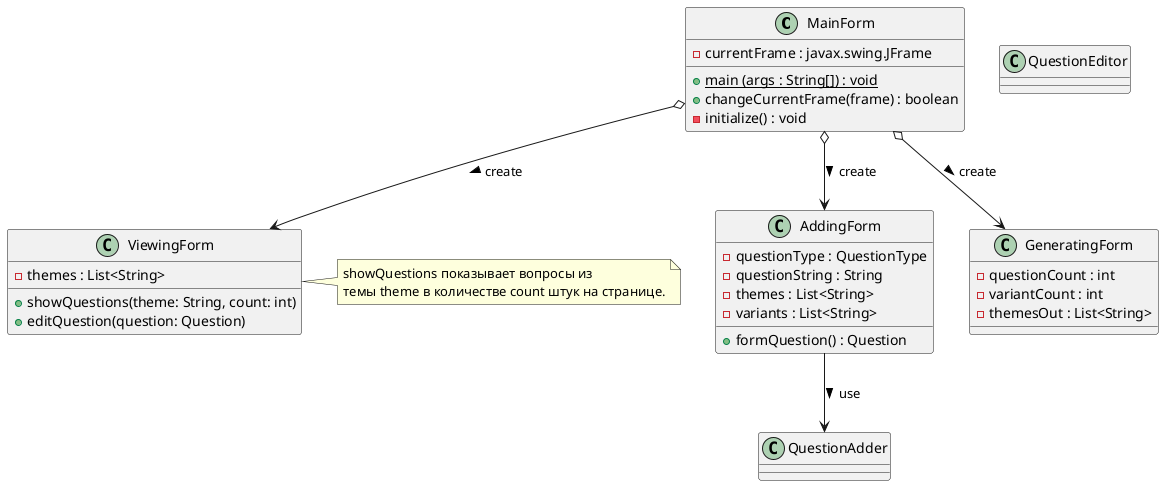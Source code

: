 @startuml
class MainForm {
    -currentFrame : javax.swing.JFrame
    +main {static} (args : String[]) : void
    +changeCurrentFrame(frame) : boolean
    -initialize() : void
}

class AddingForm {
    -questionType : QuestionType
    -questionString : String
    -themes : List<String>
    -variants : List<String>
    +formQuestion() : Question
}

class ViewingForm {
    -themes : List<String>
    +showQuestions(theme: String, count: int)
    +editQuestion(question: Question)

}

class QuestionEditor {

}
note right of ViewingForm
    showQuestions показывает вопросы из
    темы theme в количестве count штук на странице.
end note

class GeneratingForm {
    -questionCount : int
    -variantCount : int
    -themesOut : List<String>
}


MainForm  o--> AddingForm : create >
AddingForm --> QuestionAdder : use >
MainForm o--> ViewingForm : create >
MainForm o--> GeneratingForm : create >
@enduml


